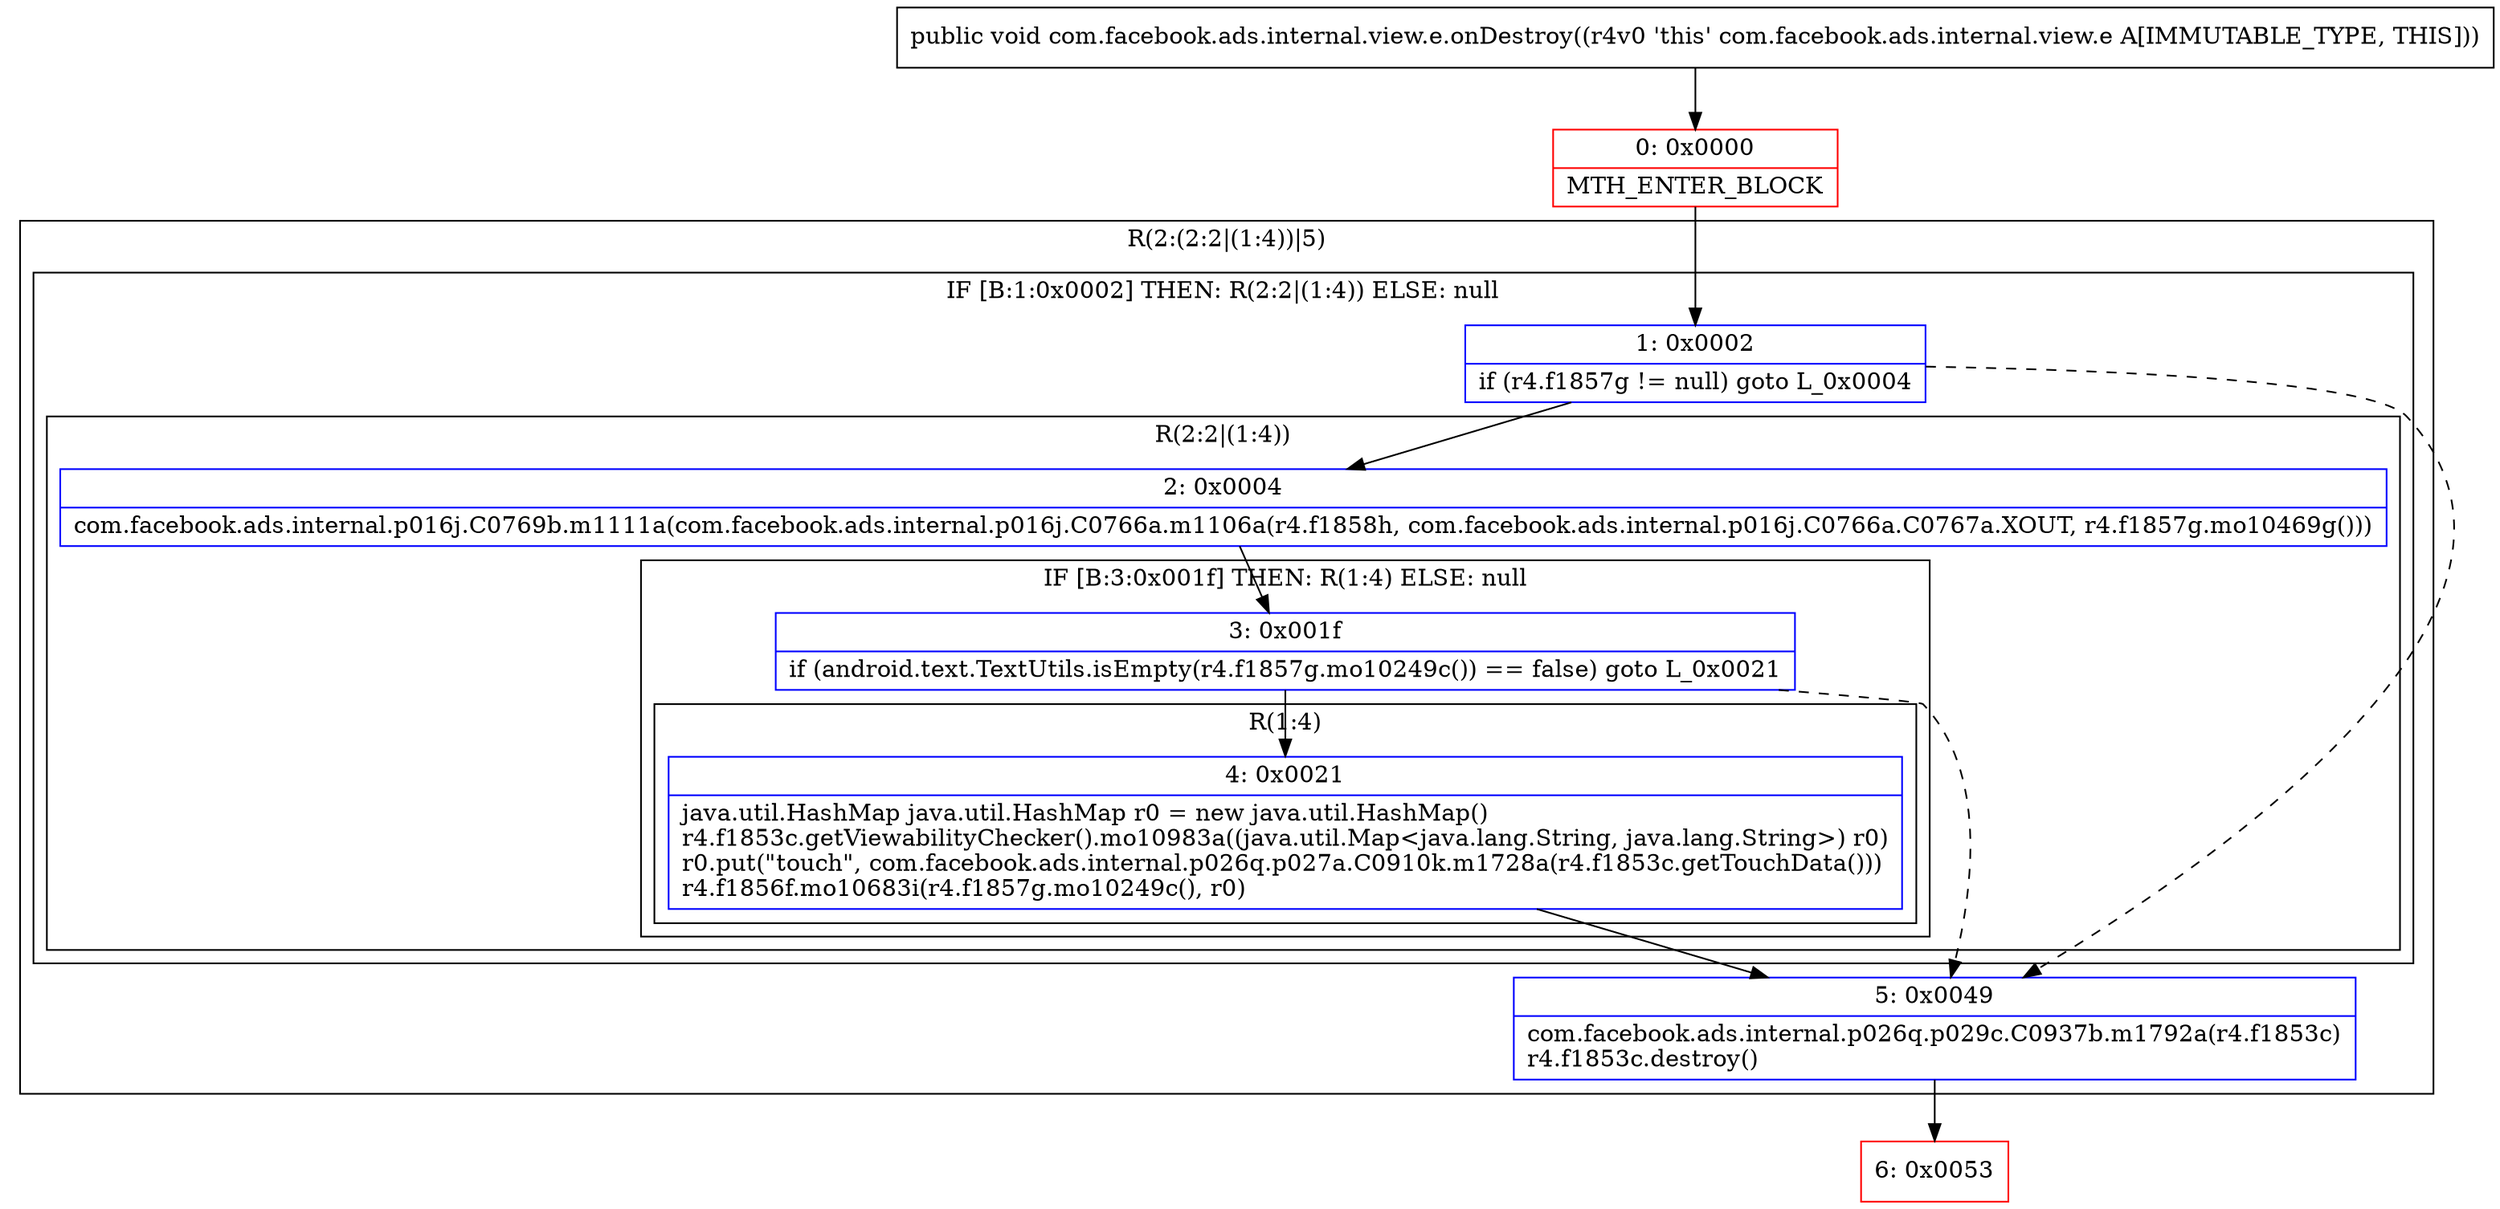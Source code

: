 digraph "CFG forcom.facebook.ads.internal.view.e.onDestroy()V" {
subgraph cluster_Region_1119870004 {
label = "R(2:(2:2|(1:4))|5)";
node [shape=record,color=blue];
subgraph cluster_IfRegion_1470868075 {
label = "IF [B:1:0x0002] THEN: R(2:2|(1:4)) ELSE: null";
node [shape=record,color=blue];
Node_1 [shape=record,label="{1\:\ 0x0002|if (r4.f1857g != null) goto L_0x0004\l}"];
subgraph cluster_Region_2047373962 {
label = "R(2:2|(1:4))";
node [shape=record,color=blue];
Node_2 [shape=record,label="{2\:\ 0x0004|com.facebook.ads.internal.p016j.C0769b.m1111a(com.facebook.ads.internal.p016j.C0766a.m1106a(r4.f1858h, com.facebook.ads.internal.p016j.C0766a.C0767a.XOUT, r4.f1857g.mo10469g()))\l}"];
subgraph cluster_IfRegion_1879067387 {
label = "IF [B:3:0x001f] THEN: R(1:4) ELSE: null";
node [shape=record,color=blue];
Node_3 [shape=record,label="{3\:\ 0x001f|if (android.text.TextUtils.isEmpty(r4.f1857g.mo10249c()) == false) goto L_0x0021\l}"];
subgraph cluster_Region_929807898 {
label = "R(1:4)";
node [shape=record,color=blue];
Node_4 [shape=record,label="{4\:\ 0x0021|java.util.HashMap java.util.HashMap r0 = new java.util.HashMap()\lr4.f1853c.getViewabilityChecker().mo10983a((java.util.Map\<java.lang.String, java.lang.String\>) r0)\lr0.put(\"touch\", com.facebook.ads.internal.p026q.p027a.C0910k.m1728a(r4.f1853c.getTouchData()))\lr4.f1856f.mo10683i(r4.f1857g.mo10249c(), r0)\l}"];
}
}
}
}
Node_5 [shape=record,label="{5\:\ 0x0049|com.facebook.ads.internal.p026q.p029c.C0937b.m1792a(r4.f1853c)\lr4.f1853c.destroy()\l}"];
}
Node_0 [shape=record,color=red,label="{0\:\ 0x0000|MTH_ENTER_BLOCK\l}"];
Node_6 [shape=record,color=red,label="{6\:\ 0x0053}"];
MethodNode[shape=record,label="{public void com.facebook.ads.internal.view.e.onDestroy((r4v0 'this' com.facebook.ads.internal.view.e A[IMMUTABLE_TYPE, THIS])) }"];
MethodNode -> Node_0;
Node_1 -> Node_2;
Node_1 -> Node_5[style=dashed];
Node_2 -> Node_3;
Node_3 -> Node_4;
Node_3 -> Node_5[style=dashed];
Node_4 -> Node_5;
Node_5 -> Node_6;
Node_0 -> Node_1;
}

